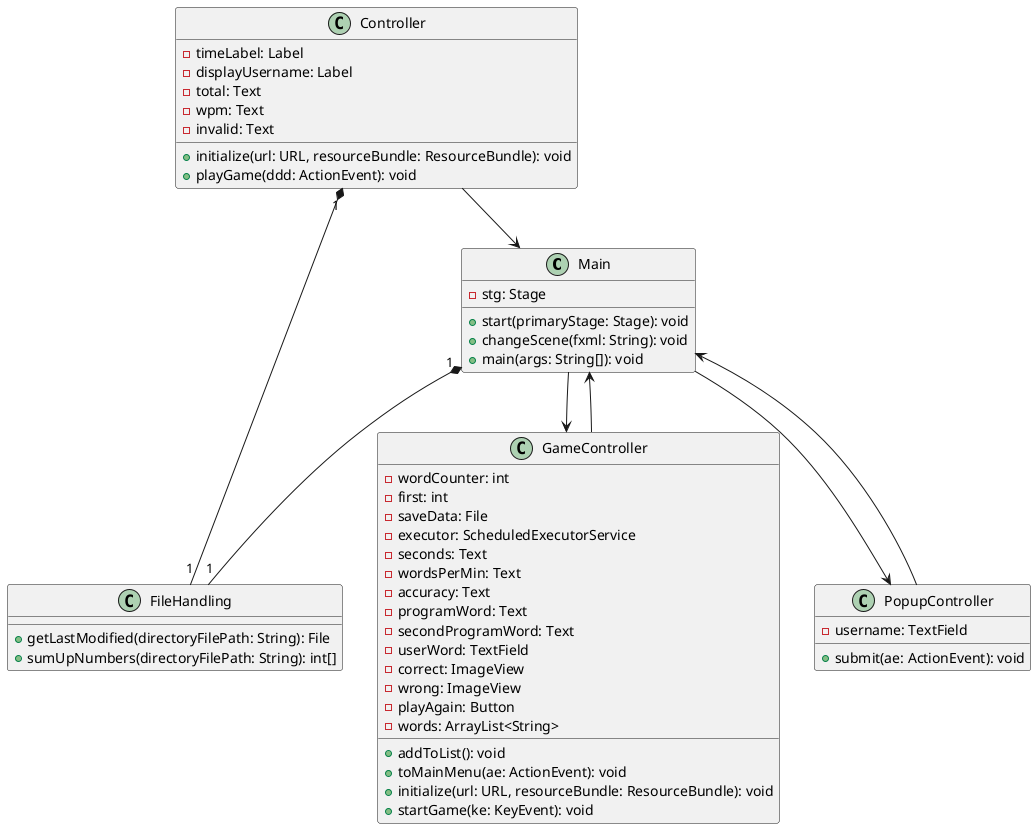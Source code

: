 @startuml

class Main {
    -stg: Stage
    +start(primaryStage: Stage): void
    +changeScene(fxml: String): void
    +main(args: String[]): void
}

class Controller {
    -timeLabel: Label
    -displayUsername: Label
    -total: Text
    -wpm: Text
    -invalid: Text
    +initialize(url: URL, resourceBundle: ResourceBundle): void
    +playGame(ddd: ActionEvent): void
}

class FileHandling {
    +getLastModified(directoryFilePath: String): File
    +sumUpNumbers(directoryFilePath: String): int[]
}

class GameController {
    -wordCounter: int
    -first: int
    -saveData: File
    -executor: ScheduledExecutorService
    -seconds: Text
    -wordsPerMin: Text
    -accuracy: Text
    -programWord: Text
    -secondProgramWord: Text
    -userWord: TextField
    -correct: ImageView
    -wrong: ImageView
    -playAgain: Button
    -words: ArrayList<String>
    +addToList(): void
    +toMainMenu(ae: ActionEvent): void
    +initialize(url: URL, resourceBundle: ResourceBundle): void
    +startGame(ke: KeyEvent): void
}

class PopupController {
    -username: TextField
    +submit(ae: ActionEvent): void
}

Main --> GameController
Main --> PopupController
Main "1" *-- "1" FileHandling
Controller --> Main
Controller "1" *-- "1" FileHandling
GameController --> Main
PopupController --> Main

@enduml
